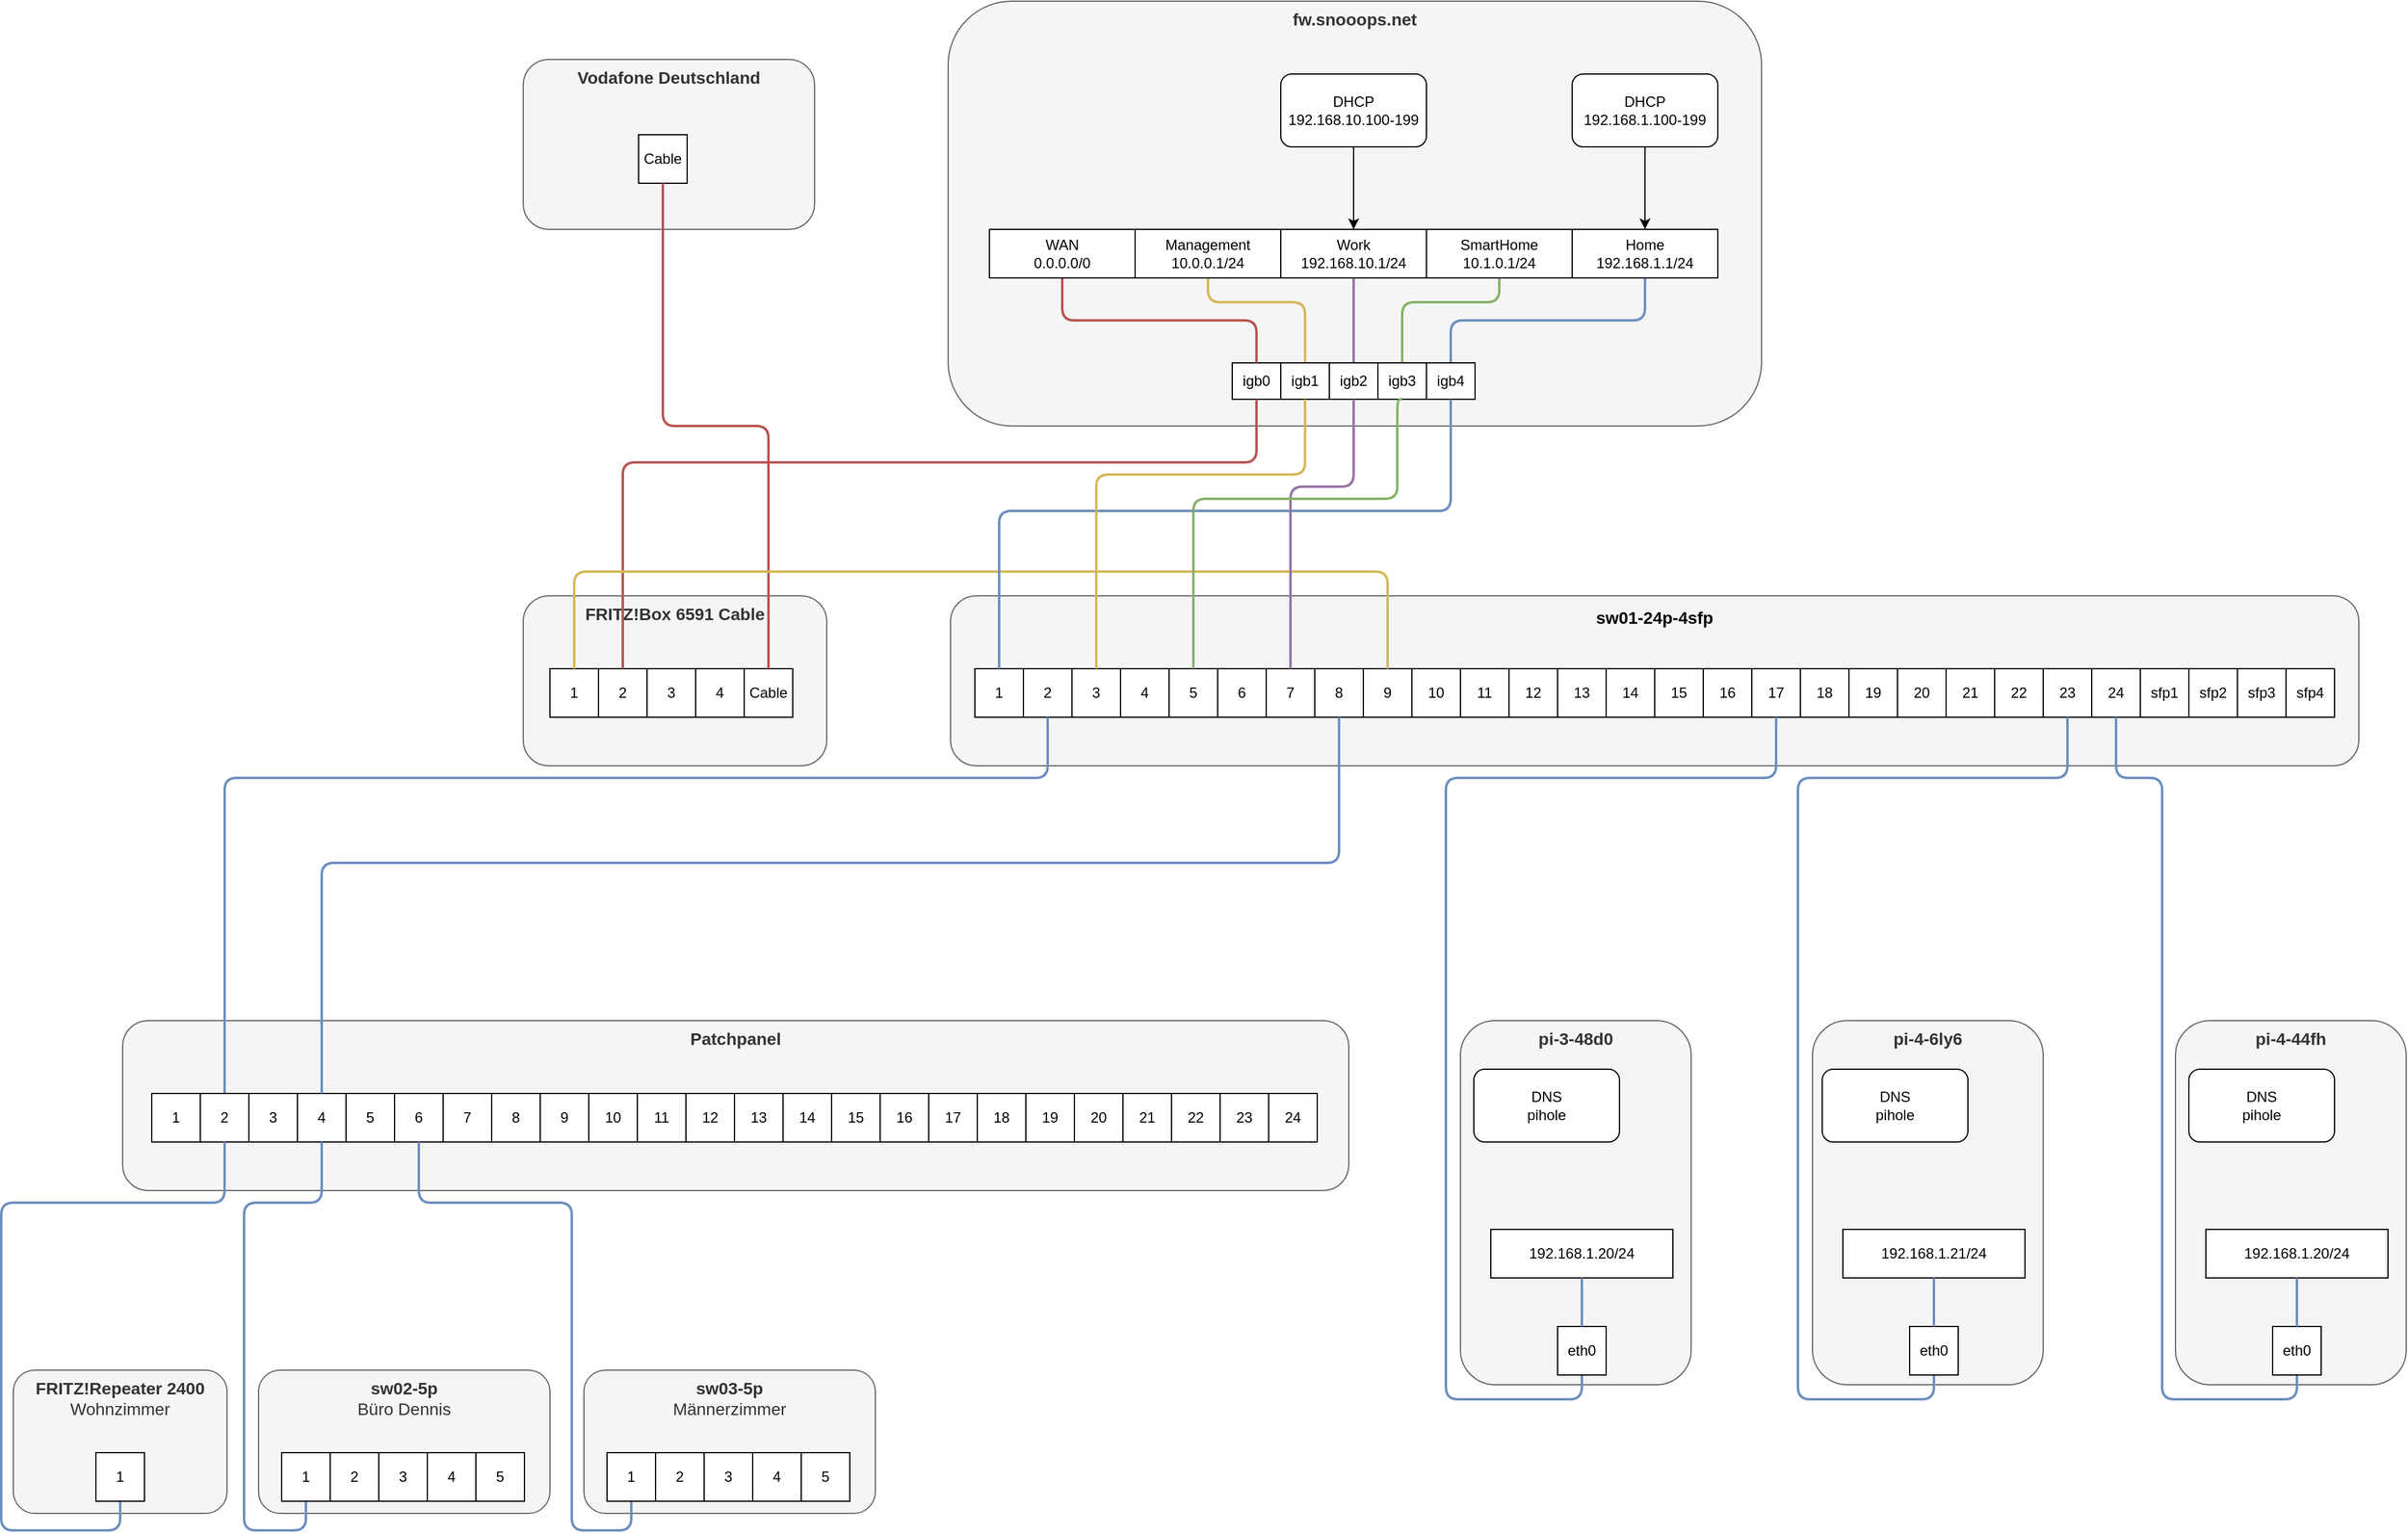 <mxfile version="21.6.6" type="github">
  <diagram name="Seite-1" id="VEH_2qXT-6uTrEfqsYG4">
    <mxGraphModel dx="2261" dy="1930" grid="1" gridSize="10" guides="1" tooltips="1" connect="1" arrows="1" fold="1" page="1" pageScale="1" pageWidth="827" pageHeight="1169" math="0" shadow="0">
      <root>
        <mxCell id="0" />
        <mxCell id="1" parent="0" />
        <mxCell id="Cjj0y4kH1YC7X6QyYzFE-56" value="&lt;table cellspacing=&quot;0&quot; border=&quot;0&quot;&gt;&lt;tbody&gt;&lt;tr&gt;&lt;td valign=&quot;bottom&quot; height=&quot;19&quot; align=&quot;left&quot;&gt;&lt;font color=&quot;#000000&quot;&gt;sw01-24p-4sfp&lt;/font&gt;&lt;/td&gt;&lt;/tr&gt;&lt;/tbody&gt;&lt;/table&gt;" style="rounded=1;whiteSpace=wrap;html=1;fillColor=#f5f5f5;fontColor=#333333;strokeColor=#666666;verticalAlign=top;fontSize=14;fontStyle=1" vertex="1" parent="1">
          <mxGeometry x="42" y="380" width="1160" height="140" as="geometry" />
        </mxCell>
        <mxCell id="Cjj0y4kH1YC7X6QyYzFE-21" value="fw.snooops.net" style="rounded=1;whiteSpace=wrap;html=1;fillColor=#f5f5f5;fontColor=#333333;strokeColor=#666666;verticalAlign=top;fontSize=14;fontStyle=1" vertex="1" parent="1">
          <mxGeometry x="40" y="-110" width="670" height="350" as="geometry" />
        </mxCell>
        <mxCell id="Cjj0y4kH1YC7X6QyYzFE-1" value="igb0" style="rounded=0;whiteSpace=wrap;html=1;" vertex="1" parent="1">
          <mxGeometry x="274" y="188" width="40" height="30" as="geometry" />
        </mxCell>
        <mxCell id="Cjj0y4kH1YC7X6QyYzFE-20" style="edgeStyle=orthogonalEdgeStyle;rounded=1;orthogonalLoop=1;jettySize=auto;html=1;exitX=0.5;exitY=0;exitDx=0;exitDy=0;entryX=0.5;entryY=1;entryDx=0;entryDy=0;strokeWidth=2;endArrow=none;endFill=0;fillColor=#fff2cc;strokeColor=#d6b656;" edge="1" parent="1" source="Cjj0y4kH1YC7X6QyYzFE-2" target="Cjj0y4kH1YC7X6QyYzFE-9">
          <mxGeometry relative="1" as="geometry">
            <Array as="points">
              <mxPoint x="334" y="138" />
              <mxPoint x="254" y="138" />
            </Array>
          </mxGeometry>
        </mxCell>
        <mxCell id="Cjj0y4kH1YC7X6QyYzFE-2" value="&lt;div&gt;igb1&lt;/div&gt;" style="rounded=0;whiteSpace=wrap;html=1;" vertex="1" parent="1">
          <mxGeometry x="314" y="188" width="40" height="30" as="geometry" />
        </mxCell>
        <mxCell id="Cjj0y4kH1YC7X6QyYzFE-18" style="edgeStyle=orthogonalEdgeStyle;rounded=1;orthogonalLoop=1;jettySize=auto;html=1;exitX=0.5;exitY=0;exitDx=0;exitDy=0;entryX=0.5;entryY=1;entryDx=0;entryDy=0;strokeWidth=2;endArrow=none;endFill=0;fillColor=#e1d5e7;strokeColor=#9673a6;" edge="1" parent="1" source="Cjj0y4kH1YC7X6QyYzFE-3" target="Cjj0y4kH1YC7X6QyYzFE-7">
          <mxGeometry relative="1" as="geometry" />
        </mxCell>
        <mxCell id="Cjj0y4kH1YC7X6QyYzFE-3" value="igb2" style="rounded=0;whiteSpace=wrap;html=1;" vertex="1" parent="1">
          <mxGeometry x="354" y="188" width="40" height="30" as="geometry" />
        </mxCell>
        <mxCell id="Cjj0y4kH1YC7X6QyYzFE-19" style="edgeStyle=orthogonalEdgeStyle;rounded=1;orthogonalLoop=1;jettySize=auto;html=1;exitX=0.5;exitY=0;exitDx=0;exitDy=0;entryX=0.5;entryY=1;entryDx=0;entryDy=0;strokeWidth=2;endArrow=none;endFill=0;fillColor=#d5e8d4;strokeColor=#82b366;" edge="1" parent="1" source="Cjj0y4kH1YC7X6QyYzFE-4" target="Cjj0y4kH1YC7X6QyYzFE-8">
          <mxGeometry relative="1" as="geometry">
            <Array as="points">
              <mxPoint x="414" y="138" />
              <mxPoint x="494" y="138" />
            </Array>
          </mxGeometry>
        </mxCell>
        <mxCell id="Cjj0y4kH1YC7X6QyYzFE-4" value="&lt;div&gt;igb3&lt;/div&gt;" style="rounded=0;whiteSpace=wrap;html=1;" vertex="1" parent="1">
          <mxGeometry x="394" y="188" width="40" height="30" as="geometry" />
        </mxCell>
        <mxCell id="Cjj0y4kH1YC7X6QyYzFE-17" style="edgeStyle=orthogonalEdgeStyle;rounded=1;orthogonalLoop=1;jettySize=auto;html=1;exitX=0.5;exitY=0;exitDx=0;exitDy=0;entryX=0.5;entryY=1;entryDx=0;entryDy=0;strokeWidth=2;endArrow=none;endFill=0;fillColor=#dae8fc;strokeColor=#6c8ebf;" edge="1" parent="1" source="Cjj0y4kH1YC7X6QyYzFE-5" target="Cjj0y4kH1YC7X6QyYzFE-6">
          <mxGeometry relative="1" as="geometry" />
        </mxCell>
        <mxCell id="Cjj0y4kH1YC7X6QyYzFE-5" value="igb4" style="rounded=0;whiteSpace=wrap;html=1;" vertex="1" parent="1">
          <mxGeometry x="434" y="188" width="40" height="30" as="geometry" />
        </mxCell>
        <mxCell id="Cjj0y4kH1YC7X6QyYzFE-6" value="&lt;div&gt;Home&lt;/div&gt;&lt;div&gt;192.168.1.1/24&lt;br&gt;&lt;/div&gt;" style="rounded=0;whiteSpace=wrap;html=1;" vertex="1" parent="1">
          <mxGeometry x="554" y="78" width="120" height="40" as="geometry" />
        </mxCell>
        <mxCell id="Cjj0y4kH1YC7X6QyYzFE-7" value="&lt;div&gt;Work&lt;/div&gt;&lt;div&gt;192.168.10.1/24&lt;br&gt;&lt;/div&gt;" style="rounded=0;whiteSpace=wrap;html=1;" vertex="1" parent="1">
          <mxGeometry x="314" y="78" width="120" height="40" as="geometry" />
        </mxCell>
        <mxCell id="Cjj0y4kH1YC7X6QyYzFE-8" value="&lt;div&gt;SmartHome&lt;/div&gt;&lt;div&gt;10.1.0.1/24&lt;br&gt;&lt;/div&gt;" style="rounded=0;whiteSpace=wrap;html=1;" vertex="1" parent="1">
          <mxGeometry x="434" y="78" width="120" height="40" as="geometry" />
        </mxCell>
        <mxCell id="Cjj0y4kH1YC7X6QyYzFE-9" value="&lt;div&gt;Management&lt;/div&gt;&lt;div&gt;10.0.0.1/24&lt;br&gt;&lt;/div&gt;" style="rounded=0;whiteSpace=wrap;html=1;" vertex="1" parent="1">
          <mxGeometry x="194" y="78" width="120" height="40" as="geometry" />
        </mxCell>
        <mxCell id="Cjj0y4kH1YC7X6QyYzFE-11" style="edgeStyle=orthogonalEdgeStyle;rounded=1;orthogonalLoop=1;jettySize=auto;html=1;exitX=0.5;exitY=1;exitDx=0;exitDy=0;startArrow=none;startFill=0;endArrow=none;endFill=0;strokeWidth=2;fillColor=#f8cecc;strokeColor=#b85450;" edge="1" parent="1" source="Cjj0y4kH1YC7X6QyYzFE-10" target="Cjj0y4kH1YC7X6QyYzFE-1">
          <mxGeometry relative="1" as="geometry" />
        </mxCell>
        <mxCell id="Cjj0y4kH1YC7X6QyYzFE-10" value="&lt;div&gt;WAN&lt;/div&gt;&lt;div&gt;0.0.0.0/0&lt;br&gt;&lt;/div&gt;" style="rounded=0;whiteSpace=wrap;html=1;" vertex="1" parent="1">
          <mxGeometry x="74" y="78" width="120" height="40" as="geometry" />
        </mxCell>
        <mxCell id="Cjj0y4kH1YC7X6QyYzFE-23" style="edgeStyle=orthogonalEdgeStyle;rounded=0;orthogonalLoop=1;jettySize=auto;html=1;entryX=0.5;entryY=0;entryDx=0;entryDy=0;" edge="1" parent="1" source="Cjj0y4kH1YC7X6QyYzFE-22" target="Cjj0y4kH1YC7X6QyYzFE-6">
          <mxGeometry relative="1" as="geometry" />
        </mxCell>
        <mxCell id="Cjj0y4kH1YC7X6QyYzFE-22" value="&lt;div&gt;DHCP&lt;/div&gt;&lt;div&gt;192.168.1.100-199&lt;br&gt;&lt;/div&gt;" style="rounded=1;whiteSpace=wrap;html=1;" vertex="1" parent="1">
          <mxGeometry x="554" y="-50" width="120" height="60" as="geometry" />
        </mxCell>
        <mxCell id="Cjj0y4kH1YC7X6QyYzFE-27" style="edgeStyle=orthogonalEdgeStyle;rounded=0;orthogonalLoop=1;jettySize=auto;html=1;" edge="1" parent="1" source="Cjj0y4kH1YC7X6QyYzFE-26" target="Cjj0y4kH1YC7X6QyYzFE-7">
          <mxGeometry relative="1" as="geometry" />
        </mxCell>
        <mxCell id="Cjj0y4kH1YC7X6QyYzFE-26" value="&lt;div&gt;DHCP&lt;br&gt;&lt;/div&gt;192.168.10.100-199" style="rounded=1;whiteSpace=wrap;html=1;" vertex="1" parent="1">
          <mxGeometry x="314" y="-50" width="120" height="60" as="geometry" />
        </mxCell>
        <mxCell id="Cjj0y4kH1YC7X6QyYzFE-28" value="1" style="rounded=0;whiteSpace=wrap;html=1;" vertex="1" parent="1">
          <mxGeometry x="62" y="440" width="40" height="40" as="geometry" />
        </mxCell>
        <mxCell id="Cjj0y4kH1YC7X6QyYzFE-29" value="2" style="rounded=0;whiteSpace=wrap;html=1;" vertex="1" parent="1">
          <mxGeometry x="102" y="440" width="40" height="40" as="geometry" />
        </mxCell>
        <mxCell id="Cjj0y4kH1YC7X6QyYzFE-30" value="3" style="rounded=0;whiteSpace=wrap;html=1;" vertex="1" parent="1">
          <mxGeometry x="142" y="440" width="40" height="40" as="geometry" />
        </mxCell>
        <mxCell id="Cjj0y4kH1YC7X6QyYzFE-31" value="4" style="rounded=0;whiteSpace=wrap;html=1;" vertex="1" parent="1">
          <mxGeometry x="182" y="440" width="40" height="40" as="geometry" />
        </mxCell>
        <mxCell id="Cjj0y4kH1YC7X6QyYzFE-32" value="5" style="rounded=0;whiteSpace=wrap;html=1;" vertex="1" parent="1">
          <mxGeometry x="222" y="440" width="40" height="40" as="geometry" />
        </mxCell>
        <mxCell id="Cjj0y4kH1YC7X6QyYzFE-33" value="6" style="rounded=0;whiteSpace=wrap;html=1;" vertex="1" parent="1">
          <mxGeometry x="262" y="440" width="40" height="40" as="geometry" />
        </mxCell>
        <mxCell id="Cjj0y4kH1YC7X6QyYzFE-34" value="7" style="rounded=0;whiteSpace=wrap;html=1;" vertex="1" parent="1">
          <mxGeometry x="302" y="440" width="40" height="40" as="geometry" />
        </mxCell>
        <mxCell id="Cjj0y4kH1YC7X6QyYzFE-35" value="8" style="rounded=0;whiteSpace=wrap;html=1;" vertex="1" parent="1">
          <mxGeometry x="342" y="440" width="40" height="40" as="geometry" />
        </mxCell>
        <mxCell id="Cjj0y4kH1YC7X6QyYzFE-36" value="9" style="rounded=0;whiteSpace=wrap;html=1;" vertex="1" parent="1">
          <mxGeometry x="382" y="440" width="40" height="40" as="geometry" />
        </mxCell>
        <mxCell id="Cjj0y4kH1YC7X6QyYzFE-37" value="10" style="rounded=0;whiteSpace=wrap;html=1;" vertex="1" parent="1">
          <mxGeometry x="422" y="440" width="40" height="40" as="geometry" />
        </mxCell>
        <mxCell id="Cjj0y4kH1YC7X6QyYzFE-38" value="11" style="rounded=0;whiteSpace=wrap;html=1;" vertex="1" parent="1">
          <mxGeometry x="462" y="440" width="40" height="40" as="geometry" />
        </mxCell>
        <mxCell id="Cjj0y4kH1YC7X6QyYzFE-39" value="12" style="rounded=0;whiteSpace=wrap;html=1;" vertex="1" parent="1">
          <mxGeometry x="502" y="440" width="40" height="40" as="geometry" />
        </mxCell>
        <mxCell id="Cjj0y4kH1YC7X6QyYzFE-40" value="13" style="rounded=0;whiteSpace=wrap;html=1;" vertex="1" parent="1">
          <mxGeometry x="542" y="440" width="40" height="40" as="geometry" />
        </mxCell>
        <mxCell id="Cjj0y4kH1YC7X6QyYzFE-41" value="14" style="rounded=0;whiteSpace=wrap;html=1;" vertex="1" parent="1">
          <mxGeometry x="582" y="440" width="40" height="40" as="geometry" />
        </mxCell>
        <mxCell id="Cjj0y4kH1YC7X6QyYzFE-42" value="15" style="rounded=0;whiteSpace=wrap;html=1;" vertex="1" parent="1">
          <mxGeometry x="622" y="440" width="40" height="40" as="geometry" />
        </mxCell>
        <mxCell id="Cjj0y4kH1YC7X6QyYzFE-43" value="16" style="rounded=0;whiteSpace=wrap;html=1;" vertex="1" parent="1">
          <mxGeometry x="662" y="440" width="40" height="40" as="geometry" />
        </mxCell>
        <mxCell id="Cjj0y4kH1YC7X6QyYzFE-44" value="17" style="rounded=0;whiteSpace=wrap;html=1;" vertex="1" parent="1">
          <mxGeometry x="702" y="440" width="40" height="40" as="geometry" />
        </mxCell>
        <mxCell id="Cjj0y4kH1YC7X6QyYzFE-45" value="18" style="rounded=0;whiteSpace=wrap;html=1;" vertex="1" parent="1">
          <mxGeometry x="742" y="440" width="40" height="40" as="geometry" />
        </mxCell>
        <mxCell id="Cjj0y4kH1YC7X6QyYzFE-46" value="19" style="rounded=0;whiteSpace=wrap;html=1;" vertex="1" parent="1">
          <mxGeometry x="782" y="440" width="40" height="40" as="geometry" />
        </mxCell>
        <mxCell id="Cjj0y4kH1YC7X6QyYzFE-47" value="20" style="rounded=0;whiteSpace=wrap;html=1;" vertex="1" parent="1">
          <mxGeometry x="822" y="440" width="40" height="40" as="geometry" />
        </mxCell>
        <mxCell id="Cjj0y4kH1YC7X6QyYzFE-48" value="21" style="rounded=0;whiteSpace=wrap;html=1;" vertex="1" parent="1">
          <mxGeometry x="862" y="440" width="40" height="40" as="geometry" />
        </mxCell>
        <mxCell id="Cjj0y4kH1YC7X6QyYzFE-49" value="22" style="rounded=0;whiteSpace=wrap;html=1;" vertex="1" parent="1">
          <mxGeometry x="902" y="440" width="40" height="40" as="geometry" />
        </mxCell>
        <mxCell id="Cjj0y4kH1YC7X6QyYzFE-50" value="23" style="rounded=0;whiteSpace=wrap;html=1;" vertex="1" parent="1">
          <mxGeometry x="942" y="440" width="40" height="40" as="geometry" />
        </mxCell>
        <mxCell id="Cjj0y4kH1YC7X6QyYzFE-51" value="24" style="rounded=0;whiteSpace=wrap;html=1;" vertex="1" parent="1">
          <mxGeometry x="982" y="440" width="40" height="40" as="geometry" />
        </mxCell>
        <mxCell id="Cjj0y4kH1YC7X6QyYzFE-52" value="sfp1" style="rounded=0;whiteSpace=wrap;html=1;" vertex="1" parent="1">
          <mxGeometry x="1022" y="440" width="40" height="40" as="geometry" />
        </mxCell>
        <mxCell id="Cjj0y4kH1YC7X6QyYzFE-53" value="sfp2" style="rounded=0;whiteSpace=wrap;html=1;" vertex="1" parent="1">
          <mxGeometry x="1062" y="440" width="40" height="40" as="geometry" />
        </mxCell>
        <mxCell id="Cjj0y4kH1YC7X6QyYzFE-54" value="sfp3" style="rounded=0;whiteSpace=wrap;html=1;" vertex="1" parent="1">
          <mxGeometry x="1102" y="440" width="40" height="40" as="geometry" />
        </mxCell>
        <mxCell id="Cjj0y4kH1YC7X6QyYzFE-55" value="sfp4" style="rounded=0;whiteSpace=wrap;html=1;" vertex="1" parent="1">
          <mxGeometry x="1142" y="440" width="40" height="40" as="geometry" />
        </mxCell>
        <mxCell id="Cjj0y4kH1YC7X6QyYzFE-58" value="FRITZ!Box 6591 Cable" style="rounded=1;whiteSpace=wrap;html=1;fillColor=#f5f5f5;fontColor=#333333;strokeColor=#666666;verticalAlign=top;fontSize=14;fontStyle=1" vertex="1" parent="1">
          <mxGeometry x="-310" y="380" width="250" height="140" as="geometry" />
        </mxCell>
        <mxCell id="Cjj0y4kH1YC7X6QyYzFE-59" value="1" style="rounded=0;whiteSpace=wrap;html=1;" vertex="1" parent="1">
          <mxGeometry x="-288" y="440" width="40" height="40" as="geometry" />
        </mxCell>
        <mxCell id="Cjj0y4kH1YC7X6QyYzFE-60" value="2" style="rounded=0;whiteSpace=wrap;html=1;" vertex="1" parent="1">
          <mxGeometry x="-248" y="440" width="40" height="40" as="geometry" />
        </mxCell>
        <mxCell id="Cjj0y4kH1YC7X6QyYzFE-61" value="3" style="rounded=0;whiteSpace=wrap;html=1;" vertex="1" parent="1">
          <mxGeometry x="-208" y="440" width="40" height="40" as="geometry" />
        </mxCell>
        <mxCell id="Cjj0y4kH1YC7X6QyYzFE-62" value="4" style="rounded=0;whiteSpace=wrap;html=1;" vertex="1" parent="1">
          <mxGeometry x="-168" y="440" width="40" height="40" as="geometry" />
        </mxCell>
        <mxCell id="Cjj0y4kH1YC7X6QyYzFE-63" value="Cable" style="rounded=0;whiteSpace=wrap;html=1;" vertex="1" parent="1">
          <mxGeometry x="-128" y="440" width="40" height="40" as="geometry" />
        </mxCell>
        <mxCell id="Cjj0y4kH1YC7X6QyYzFE-64" value="Vodafone Deutschland" style="rounded=1;whiteSpace=wrap;html=1;fillColor=#f5f5f5;fontColor=#333333;strokeColor=#666666;verticalAlign=top;fontSize=14;fontStyle=1" vertex="1" parent="1">
          <mxGeometry x="-310" y="-62" width="240" height="140" as="geometry" />
        </mxCell>
        <mxCell id="Cjj0y4kH1YC7X6QyYzFE-65" value="Cable" style="rounded=0;whiteSpace=wrap;html=1;" vertex="1" parent="1">
          <mxGeometry x="-215" width="40" height="40" as="geometry" />
        </mxCell>
        <mxCell id="Cjj0y4kH1YC7X6QyYzFE-66" style="edgeStyle=orthogonalEdgeStyle;rounded=1;orthogonalLoop=1;jettySize=auto;html=1;exitX=0.5;exitY=1;exitDx=0;exitDy=0;startArrow=none;startFill=0;endArrow=none;endFill=0;strokeWidth=2;entryX=0.5;entryY=0;entryDx=0;entryDy=0;fillColor=#f8cecc;strokeColor=#b85450;" edge="1" parent="1" source="Cjj0y4kH1YC7X6QyYzFE-1" target="Cjj0y4kH1YC7X6QyYzFE-60">
          <mxGeometry relative="1" as="geometry">
            <mxPoint x="-185" y="50" as="sourcePoint" />
            <mxPoint x="-98" y="450" as="targetPoint" />
            <Array as="points">
              <mxPoint x="294" y="270" />
              <mxPoint x="-228" y="270" />
            </Array>
          </mxGeometry>
        </mxCell>
        <mxCell id="Cjj0y4kH1YC7X6QyYzFE-57" style="edgeStyle=orthogonalEdgeStyle;rounded=1;orthogonalLoop=1;jettySize=auto;html=1;exitX=0.5;exitY=1;exitDx=0;exitDy=0;startArrow=none;startFill=0;endArrow=none;endFill=0;strokeWidth=2;entryX=0.5;entryY=0;entryDx=0;entryDy=0;fillColor=#f8cecc;strokeColor=#b85450;" edge="1" parent="1" source="Cjj0y4kH1YC7X6QyYzFE-65" target="Cjj0y4kH1YC7X6QyYzFE-63">
          <mxGeometry relative="1" as="geometry">
            <mxPoint x="142" y="280" as="sourcePoint" />
            <mxPoint x="302" y="350" as="targetPoint" />
          </mxGeometry>
        </mxCell>
        <mxCell id="Cjj0y4kH1YC7X6QyYzFE-68" style="edgeStyle=orthogonalEdgeStyle;rounded=1;orthogonalLoop=1;jettySize=auto;html=1;exitX=0.5;exitY=0;exitDx=0;exitDy=0;startArrow=none;startFill=0;endArrow=none;endFill=0;strokeWidth=2;entryX=0.5;entryY=0;entryDx=0;entryDy=0;fillColor=#fff2cc;strokeColor=#d6b656;" edge="1" parent="1" source="Cjj0y4kH1YC7X6QyYzFE-36" target="Cjj0y4kH1YC7X6QyYzFE-59">
          <mxGeometry relative="1" as="geometry">
            <mxPoint x="304" y="228" as="sourcePoint" />
            <mxPoint x="-218" y="450" as="targetPoint" />
            <Array as="points">
              <mxPoint x="402" y="360" />
              <mxPoint x="-268" y="360" />
            </Array>
          </mxGeometry>
        </mxCell>
        <mxCell id="Cjj0y4kH1YC7X6QyYzFE-70" style="edgeStyle=orthogonalEdgeStyle;rounded=1;orthogonalLoop=1;jettySize=auto;html=1;exitX=0.5;exitY=0;exitDx=0;exitDy=0;entryX=0.5;entryY=1;entryDx=0;entryDy=0;strokeWidth=2;endArrow=none;endFill=0;fillColor=#dae8fc;strokeColor=#6c8ebf;" edge="1" parent="1" source="Cjj0y4kH1YC7X6QyYzFE-28" target="Cjj0y4kH1YC7X6QyYzFE-5">
          <mxGeometry relative="1" as="geometry">
            <mxPoint x="510" y="379.45" as="sourcePoint" />
            <mxPoint x="670" y="309.45" as="targetPoint" />
            <Array as="points">
              <mxPoint x="82" y="310" />
              <mxPoint x="454" y="310" />
            </Array>
          </mxGeometry>
        </mxCell>
        <mxCell id="Cjj0y4kH1YC7X6QyYzFE-71" style="edgeStyle=orthogonalEdgeStyle;rounded=1;orthogonalLoop=1;jettySize=auto;html=1;exitX=0.5;exitY=0;exitDx=0;exitDy=0;entryX=0.5;entryY=1;entryDx=0;entryDy=0;strokeWidth=2;endArrow=none;endFill=0;fillColor=#e1d5e7;strokeColor=#9673a6;" edge="1" parent="1" source="Cjj0y4kH1YC7X6QyYzFE-34" target="Cjj0y4kH1YC7X6QyYzFE-3">
          <mxGeometry relative="1" as="geometry">
            <mxPoint x="384" y="198" as="sourcePoint" />
            <mxPoint x="384" y="128" as="targetPoint" />
            <Array as="points">
              <mxPoint x="322" y="290" />
              <mxPoint x="374" y="290" />
            </Array>
          </mxGeometry>
        </mxCell>
        <mxCell id="Cjj0y4kH1YC7X6QyYzFE-74" style="edgeStyle=orthogonalEdgeStyle;rounded=1;orthogonalLoop=1;jettySize=auto;html=1;exitX=0.5;exitY=0;exitDx=0;exitDy=0;entryX=0.5;entryY=1;entryDx=0;entryDy=0;strokeWidth=2;endArrow=none;endFill=0;fillColor=#fff2cc;strokeColor=#d6b656;" edge="1" parent="1" source="Cjj0y4kH1YC7X6QyYzFE-30" target="Cjj0y4kH1YC7X6QyYzFE-2">
          <mxGeometry relative="1" as="geometry">
            <mxPoint x="250" y="370" as="sourcePoint" />
            <mxPoint x="170" y="300" as="targetPoint" />
            <Array as="points">
              <mxPoint x="162" y="280" />
              <mxPoint x="334" y="280" />
            </Array>
          </mxGeometry>
        </mxCell>
        <mxCell id="Cjj0y4kH1YC7X6QyYzFE-75" style="edgeStyle=orthogonalEdgeStyle;rounded=1;orthogonalLoop=1;jettySize=auto;html=1;exitX=0.5;exitY=0;exitDx=0;exitDy=0;entryX=0.5;entryY=1;entryDx=0;entryDy=0;strokeWidth=2;endArrow=none;endFill=0;fillColor=#d5e8d4;strokeColor=#82b366;" edge="1" parent="1" source="Cjj0y4kH1YC7X6QyYzFE-32" target="Cjj0y4kH1YC7X6QyYzFE-4">
          <mxGeometry relative="1" as="geometry">
            <mxPoint x="290" y="370" as="sourcePoint" />
            <mxPoint x="370" y="300" as="targetPoint" />
            <Array as="points">
              <mxPoint x="242" y="300" />
              <mxPoint x="410" y="300" />
              <mxPoint x="410" y="218" />
            </Array>
          </mxGeometry>
        </mxCell>
        <mxCell id="Cjj0y4kH1YC7X6QyYzFE-76" value="pi-4-44fh" style="rounded=1;whiteSpace=wrap;html=1;fillColor=#f5f5f5;fontColor=#333333;strokeColor=#666666;verticalAlign=top;fontSize=14;fontStyle=1" vertex="1" parent="1">
          <mxGeometry x="1051" y="730" width="190" height="300" as="geometry" />
        </mxCell>
        <mxCell id="Cjj0y4kH1YC7X6QyYzFE-90" style="edgeStyle=orthogonalEdgeStyle;shape=connector;rounded=1;orthogonalLoop=1;jettySize=auto;html=1;exitX=0.5;exitY=1;exitDx=0;exitDy=0;entryX=0.5;entryY=1;entryDx=0;entryDy=0;labelBackgroundColor=default;strokeColor=#6c8ebf;strokeWidth=2;fontFamily=Helvetica;fontSize=11;fontColor=default;endArrow=none;endFill=0;fillColor=#dae8fc;" edge="1" parent="1" source="Cjj0y4kH1YC7X6QyYzFE-77" target="Cjj0y4kH1YC7X6QyYzFE-51">
          <mxGeometry relative="1" as="geometry">
            <Array as="points">
              <mxPoint x="1151" y="1042" />
              <mxPoint x="1040" y="1042" />
              <mxPoint x="1040" y="530" />
              <mxPoint x="1002" y="530" />
            </Array>
          </mxGeometry>
        </mxCell>
        <mxCell id="Cjj0y4kH1YC7X6QyYzFE-77" value="eth0" style="rounded=0;whiteSpace=wrap;html=1;" vertex="1" parent="1">
          <mxGeometry x="1131" y="982" width="40" height="40" as="geometry" />
        </mxCell>
        <mxCell id="Cjj0y4kH1YC7X6QyYzFE-78" value="192.168.1.20/24" style="rounded=0;whiteSpace=wrap;html=1;" vertex="1" parent="1">
          <mxGeometry x="1076" y="902" width="150" height="40" as="geometry" />
        </mxCell>
        <mxCell id="Cjj0y4kH1YC7X6QyYzFE-79" style="edgeStyle=orthogonalEdgeStyle;rounded=1;orthogonalLoop=1;jettySize=auto;html=1;entryX=0.5;entryY=1;entryDx=0;entryDy=0;strokeWidth=2;endArrow=none;endFill=0;fillColor=#dae8fc;strokeColor=#6c8ebf;" edge="1" parent="1" source="Cjj0y4kH1YC7X6QyYzFE-77" target="Cjj0y4kH1YC7X6QyYzFE-78">
          <mxGeometry relative="1" as="geometry">
            <mxPoint x="1065.5" y="1152" as="sourcePoint" />
            <mxPoint x="1225.5" y="1082" as="targetPoint" />
          </mxGeometry>
        </mxCell>
        <mxCell id="Cjj0y4kH1YC7X6QyYzFE-80" value="pi-4-6ly6" style="rounded=1;whiteSpace=wrap;html=1;fillColor=#f5f5f5;fontColor=#333333;strokeColor=#666666;verticalAlign=top;fontSize=14;fontStyle=1" vertex="1" parent="1">
          <mxGeometry x="752" y="730" width="190" height="300" as="geometry" />
        </mxCell>
        <mxCell id="Cjj0y4kH1YC7X6QyYzFE-89" style="edgeStyle=orthogonalEdgeStyle;shape=connector;rounded=1;orthogonalLoop=1;jettySize=auto;html=1;exitX=0.5;exitY=1;exitDx=0;exitDy=0;entryX=0.5;entryY=1;entryDx=0;entryDy=0;labelBackgroundColor=default;strokeColor=#6c8ebf;strokeWidth=2;fontFamily=Helvetica;fontSize=11;fontColor=default;endArrow=none;endFill=0;fillColor=#dae8fc;" edge="1" parent="1" source="Cjj0y4kH1YC7X6QyYzFE-81" target="Cjj0y4kH1YC7X6QyYzFE-50">
          <mxGeometry relative="1" as="geometry">
            <Array as="points">
              <mxPoint x="852" y="1042" />
              <mxPoint x="740" y="1042" />
              <mxPoint x="740" y="530" />
              <mxPoint x="962" y="530" />
            </Array>
          </mxGeometry>
        </mxCell>
        <mxCell id="Cjj0y4kH1YC7X6QyYzFE-81" value="eth0" style="rounded=0;whiteSpace=wrap;html=1;" vertex="1" parent="1">
          <mxGeometry x="832" y="982" width="40" height="40" as="geometry" />
        </mxCell>
        <mxCell id="Cjj0y4kH1YC7X6QyYzFE-82" value="192.168.1.21/24" style="rounded=0;whiteSpace=wrap;html=1;" vertex="1" parent="1">
          <mxGeometry x="777" y="902" width="150" height="40" as="geometry" />
        </mxCell>
        <mxCell id="Cjj0y4kH1YC7X6QyYzFE-83" style="edgeStyle=orthogonalEdgeStyle;rounded=1;orthogonalLoop=1;jettySize=auto;html=1;entryX=0.5;entryY=1;entryDx=0;entryDy=0;strokeWidth=2;endArrow=none;endFill=0;fillColor=#dae8fc;strokeColor=#6c8ebf;" edge="1" parent="1" source="Cjj0y4kH1YC7X6QyYzFE-81" target="Cjj0y4kH1YC7X6QyYzFE-82">
          <mxGeometry relative="1" as="geometry">
            <mxPoint x="766.5" y="1152" as="sourcePoint" />
            <mxPoint x="926.5" y="1082" as="targetPoint" />
          </mxGeometry>
        </mxCell>
        <mxCell id="Cjj0y4kH1YC7X6QyYzFE-84" value="&lt;div&gt;DNS&lt;/div&gt;&lt;div&gt;pihole&lt;br&gt;&lt;/div&gt;" style="rounded=1;whiteSpace=wrap;html=1;" vertex="1" parent="1">
          <mxGeometry x="760" y="770" width="120" height="60" as="geometry" />
        </mxCell>
        <mxCell id="Cjj0y4kH1YC7X6QyYzFE-85" value="&lt;div&gt;DNS&lt;/div&gt;&lt;div&gt;pihole&lt;br&gt;&lt;/div&gt;" style="rounded=1;whiteSpace=wrap;html=1;" vertex="1" parent="1">
          <mxGeometry x="1062" y="770" width="120" height="60" as="geometry" />
        </mxCell>
        <mxCell id="Cjj0y4kH1YC7X6QyYzFE-91" value="pi-3-48d0" style="rounded=1;whiteSpace=wrap;html=1;fillColor=#f5f5f5;fontColor=#333333;strokeColor=#666666;verticalAlign=top;fontSize=14;fontStyle=1" vertex="1" parent="1">
          <mxGeometry x="462" y="730" width="190" height="300" as="geometry" />
        </mxCell>
        <mxCell id="Cjj0y4kH1YC7X6QyYzFE-96" style="edgeStyle=orthogonalEdgeStyle;shape=connector;rounded=1;orthogonalLoop=1;jettySize=auto;html=1;exitX=0.5;exitY=1;exitDx=0;exitDy=0;entryX=0.5;entryY=1;entryDx=0;entryDy=0;labelBackgroundColor=default;strokeColor=#6c8ebf;strokeWidth=2;fontFamily=Helvetica;fontSize=11;fontColor=default;endArrow=none;endFill=0;fillColor=#dae8fc;" edge="1" parent="1" source="Cjj0y4kH1YC7X6QyYzFE-92" target="Cjj0y4kH1YC7X6QyYzFE-44">
          <mxGeometry relative="1" as="geometry">
            <Array as="points">
              <mxPoint x="562" y="1042" />
              <mxPoint x="450" y="1042" />
              <mxPoint x="450" y="530" />
              <mxPoint x="722" y="530" />
            </Array>
          </mxGeometry>
        </mxCell>
        <mxCell id="Cjj0y4kH1YC7X6QyYzFE-92" value="eth0" style="rounded=0;whiteSpace=wrap;html=1;" vertex="1" parent="1">
          <mxGeometry x="542" y="982" width="40" height="40" as="geometry" />
        </mxCell>
        <mxCell id="Cjj0y4kH1YC7X6QyYzFE-93" value="192.168.1.20/24" style="rounded=0;whiteSpace=wrap;html=1;" vertex="1" parent="1">
          <mxGeometry x="487" y="902" width="150" height="40" as="geometry" />
        </mxCell>
        <mxCell id="Cjj0y4kH1YC7X6QyYzFE-94" style="edgeStyle=orthogonalEdgeStyle;rounded=1;orthogonalLoop=1;jettySize=auto;html=1;entryX=0.5;entryY=1;entryDx=0;entryDy=0;strokeWidth=2;endArrow=none;endFill=0;fillColor=#dae8fc;strokeColor=#6c8ebf;" edge="1" parent="1" source="Cjj0y4kH1YC7X6QyYzFE-92" target="Cjj0y4kH1YC7X6QyYzFE-93">
          <mxGeometry relative="1" as="geometry">
            <mxPoint x="476.5" y="1152" as="sourcePoint" />
            <mxPoint x="636.5" y="1082" as="targetPoint" />
          </mxGeometry>
        </mxCell>
        <mxCell id="Cjj0y4kH1YC7X6QyYzFE-95" value="&lt;div&gt;DNS&lt;/div&gt;&lt;div&gt;pihole&lt;br&gt;&lt;/div&gt;" style="rounded=1;whiteSpace=wrap;html=1;" vertex="1" parent="1">
          <mxGeometry x="473" y="770" width="120" height="60" as="geometry" />
        </mxCell>
        <mxCell id="Cjj0y4kH1YC7X6QyYzFE-97" value="Patchpanel" style="rounded=1;whiteSpace=wrap;html=1;fillColor=#f5f5f5;fontColor=#333333;strokeColor=#666666;verticalAlign=top;fontSize=14;fontStyle=1" vertex="1" parent="1">
          <mxGeometry x="-640" y="730" width="1010" height="140" as="geometry" />
        </mxCell>
        <mxCell id="Cjj0y4kH1YC7X6QyYzFE-99" value="1" style="rounded=0;whiteSpace=wrap;html=1;" vertex="1" parent="1">
          <mxGeometry x="-616" y="790" width="40" height="40" as="geometry" />
        </mxCell>
        <mxCell id="Cjj0y4kH1YC7X6QyYzFE-145" style="edgeStyle=orthogonalEdgeStyle;shape=connector;rounded=1;orthogonalLoop=1;jettySize=auto;html=1;exitX=0.5;exitY=0;exitDx=0;exitDy=0;entryX=0.5;entryY=1;entryDx=0;entryDy=0;labelBackgroundColor=default;strokeColor=#6c8ebf;strokeWidth=2;fontFamily=Helvetica;fontSize=11;fontColor=default;endArrow=none;endFill=0;fillColor=#dae8fc;" edge="1" parent="1" source="Cjj0y4kH1YC7X6QyYzFE-100" target="Cjj0y4kH1YC7X6QyYzFE-29">
          <mxGeometry relative="1" as="geometry">
            <Array as="points">
              <mxPoint x="-556" y="530" />
              <mxPoint x="122" y="530" />
            </Array>
          </mxGeometry>
        </mxCell>
        <mxCell id="Cjj0y4kH1YC7X6QyYzFE-100" value="2" style="rounded=0;whiteSpace=wrap;html=1;" vertex="1" parent="1">
          <mxGeometry x="-576" y="790" width="40" height="40" as="geometry" />
        </mxCell>
        <mxCell id="Cjj0y4kH1YC7X6QyYzFE-101" value="3" style="rounded=0;whiteSpace=wrap;html=1;" vertex="1" parent="1">
          <mxGeometry x="-536" y="790" width="40" height="40" as="geometry" />
        </mxCell>
        <mxCell id="Cjj0y4kH1YC7X6QyYzFE-102" value="4" style="rounded=0;whiteSpace=wrap;html=1;" vertex="1" parent="1">
          <mxGeometry x="-496" y="790" width="40" height="40" as="geometry" />
        </mxCell>
        <mxCell id="Cjj0y4kH1YC7X6QyYzFE-103" value="5" style="rounded=0;whiteSpace=wrap;html=1;" vertex="1" parent="1">
          <mxGeometry x="-456" y="790" width="40" height="40" as="geometry" />
        </mxCell>
        <mxCell id="Cjj0y4kH1YC7X6QyYzFE-104" value="6" style="rounded=0;whiteSpace=wrap;html=1;" vertex="1" parent="1">
          <mxGeometry x="-416" y="790" width="40" height="40" as="geometry" />
        </mxCell>
        <mxCell id="Cjj0y4kH1YC7X6QyYzFE-105" value="7" style="rounded=0;whiteSpace=wrap;html=1;" vertex="1" parent="1">
          <mxGeometry x="-376" y="790" width="40" height="40" as="geometry" />
        </mxCell>
        <mxCell id="Cjj0y4kH1YC7X6QyYzFE-106" value="8" style="rounded=0;whiteSpace=wrap;html=1;" vertex="1" parent="1">
          <mxGeometry x="-336" y="790" width="40" height="40" as="geometry" />
        </mxCell>
        <mxCell id="Cjj0y4kH1YC7X6QyYzFE-107" value="9" style="rounded=0;whiteSpace=wrap;html=1;" vertex="1" parent="1">
          <mxGeometry x="-296" y="790" width="40" height="40" as="geometry" />
        </mxCell>
        <mxCell id="Cjj0y4kH1YC7X6QyYzFE-108" value="10" style="rounded=0;whiteSpace=wrap;html=1;" vertex="1" parent="1">
          <mxGeometry x="-256" y="790" width="40" height="40" as="geometry" />
        </mxCell>
        <mxCell id="Cjj0y4kH1YC7X6QyYzFE-109" value="11" style="rounded=0;whiteSpace=wrap;html=1;" vertex="1" parent="1">
          <mxGeometry x="-216" y="790" width="40" height="40" as="geometry" />
        </mxCell>
        <mxCell id="Cjj0y4kH1YC7X6QyYzFE-110" value="12" style="rounded=0;whiteSpace=wrap;html=1;" vertex="1" parent="1">
          <mxGeometry x="-176" y="790" width="40" height="40" as="geometry" />
        </mxCell>
        <mxCell id="Cjj0y4kH1YC7X6QyYzFE-111" value="13" style="rounded=0;whiteSpace=wrap;html=1;" vertex="1" parent="1">
          <mxGeometry x="-136" y="790" width="40" height="40" as="geometry" />
        </mxCell>
        <mxCell id="Cjj0y4kH1YC7X6QyYzFE-112" value="14" style="rounded=0;whiteSpace=wrap;html=1;" vertex="1" parent="1">
          <mxGeometry x="-96" y="790" width="40" height="40" as="geometry" />
        </mxCell>
        <mxCell id="Cjj0y4kH1YC7X6QyYzFE-113" value="15" style="rounded=0;whiteSpace=wrap;html=1;" vertex="1" parent="1">
          <mxGeometry x="-56" y="790" width="40" height="40" as="geometry" />
        </mxCell>
        <mxCell id="Cjj0y4kH1YC7X6QyYzFE-114" value="16" style="rounded=0;whiteSpace=wrap;html=1;" vertex="1" parent="1">
          <mxGeometry x="-16" y="790" width="40" height="40" as="geometry" />
        </mxCell>
        <mxCell id="Cjj0y4kH1YC7X6QyYzFE-115" value="17" style="rounded=0;whiteSpace=wrap;html=1;" vertex="1" parent="1">
          <mxGeometry x="24" y="790" width="40" height="40" as="geometry" />
        </mxCell>
        <mxCell id="Cjj0y4kH1YC7X6QyYzFE-116" value="18" style="rounded=0;whiteSpace=wrap;html=1;" vertex="1" parent="1">
          <mxGeometry x="64" y="790" width="40" height="40" as="geometry" />
        </mxCell>
        <mxCell id="Cjj0y4kH1YC7X6QyYzFE-117" value="19" style="rounded=0;whiteSpace=wrap;html=1;" vertex="1" parent="1">
          <mxGeometry x="104" y="790" width="40" height="40" as="geometry" />
        </mxCell>
        <mxCell id="Cjj0y4kH1YC7X6QyYzFE-118" value="20" style="rounded=0;whiteSpace=wrap;html=1;" vertex="1" parent="1">
          <mxGeometry x="144" y="790" width="40" height="40" as="geometry" />
        </mxCell>
        <mxCell id="Cjj0y4kH1YC7X6QyYzFE-119" value="21" style="rounded=0;whiteSpace=wrap;html=1;" vertex="1" parent="1">
          <mxGeometry x="184" y="790" width="40" height="40" as="geometry" />
        </mxCell>
        <mxCell id="Cjj0y4kH1YC7X6QyYzFE-120" value="22" style="rounded=0;whiteSpace=wrap;html=1;" vertex="1" parent="1">
          <mxGeometry x="224" y="790" width="40" height="40" as="geometry" />
        </mxCell>
        <mxCell id="Cjj0y4kH1YC7X6QyYzFE-121" value="23" style="rounded=0;whiteSpace=wrap;html=1;" vertex="1" parent="1">
          <mxGeometry x="264" y="790" width="40" height="40" as="geometry" />
        </mxCell>
        <mxCell id="Cjj0y4kH1YC7X6QyYzFE-122" value="24" style="rounded=0;whiteSpace=wrap;html=1;" vertex="1" parent="1">
          <mxGeometry x="304" y="790" width="40" height="40" as="geometry" />
        </mxCell>
        <mxCell id="Cjj0y4kH1YC7X6QyYzFE-123" style="edgeStyle=orthogonalEdgeStyle;shape=connector;rounded=1;orthogonalLoop=1;jettySize=auto;html=1;exitX=0.5;exitY=1;exitDx=0;exitDy=0;entryX=0.5;entryY=0;entryDx=0;entryDy=0;labelBackgroundColor=default;strokeColor=#6c8ebf;strokeWidth=2;fontFamily=Helvetica;fontSize=11;fontColor=default;endArrow=none;endFill=0;fillColor=#dae8fc;shadow=0;" edge="1" parent="1" source="Cjj0y4kH1YC7X6QyYzFE-35" target="Cjj0y4kH1YC7X6QyYzFE-102">
          <mxGeometry relative="1" as="geometry">
            <Array as="points">
              <mxPoint x="362" y="600" />
              <mxPoint x="-476" y="600" />
            </Array>
          </mxGeometry>
        </mxCell>
        <mxCell id="Cjj0y4kH1YC7X6QyYzFE-124" value="&lt;div&gt;sw02-5p&lt;/div&gt;&lt;div&gt;&lt;span style=&quot;font-weight: normal;&quot;&gt;Büro Dennis&lt;/span&gt;&lt;br&gt;&lt;/div&gt;" style="rounded=1;whiteSpace=wrap;html=1;fillColor=#f5f5f5;fontColor=#333333;strokeColor=#666666;verticalAlign=top;fontSize=14;fontStyle=1" vertex="1" parent="1">
          <mxGeometry x="-528" y="1018" width="240" height="118" as="geometry" />
        </mxCell>
        <mxCell id="Cjj0y4kH1YC7X6QyYzFE-135" style="edgeStyle=orthogonalEdgeStyle;shape=connector;rounded=1;orthogonalLoop=1;jettySize=auto;html=1;exitX=0.5;exitY=1;exitDx=0;exitDy=0;labelBackgroundColor=default;strokeColor=#6c8ebf;strokeWidth=2;fontFamily=Helvetica;fontSize=11;fontColor=default;endArrow=none;endFill=0;fillColor=#dae8fc;" edge="1" parent="1" source="Cjj0y4kH1YC7X6QyYzFE-129" target="Cjj0y4kH1YC7X6QyYzFE-102">
          <mxGeometry relative="1" as="geometry">
            <Array as="points">
              <mxPoint x="-489" y="1150" />
              <mxPoint x="-540" y="1150" />
              <mxPoint x="-540" y="880" />
              <mxPoint x="-476" y="880" />
            </Array>
          </mxGeometry>
        </mxCell>
        <mxCell id="Cjj0y4kH1YC7X6QyYzFE-129" value="1" style="rounded=0;whiteSpace=wrap;html=1;" vertex="1" parent="1">
          <mxGeometry x="-509" y="1086" width="40" height="40" as="geometry" />
        </mxCell>
        <mxCell id="Cjj0y4kH1YC7X6QyYzFE-130" value="2" style="rounded=0;whiteSpace=wrap;html=1;" vertex="1" parent="1">
          <mxGeometry x="-469" y="1086" width="40" height="40" as="geometry" />
        </mxCell>
        <mxCell id="Cjj0y4kH1YC7X6QyYzFE-131" value="3" style="rounded=0;whiteSpace=wrap;html=1;" vertex="1" parent="1">
          <mxGeometry x="-429" y="1086" width="40" height="40" as="geometry" />
        </mxCell>
        <mxCell id="Cjj0y4kH1YC7X6QyYzFE-132" value="4" style="rounded=0;whiteSpace=wrap;html=1;" vertex="1" parent="1">
          <mxGeometry x="-389" y="1086" width="40" height="40" as="geometry" />
        </mxCell>
        <mxCell id="Cjj0y4kH1YC7X6QyYzFE-133" value="5" style="rounded=0;whiteSpace=wrap;html=1;" vertex="1" parent="1">
          <mxGeometry x="-349" y="1086" width="40" height="40" as="geometry" />
        </mxCell>
        <mxCell id="Cjj0y4kH1YC7X6QyYzFE-136" value="&lt;div&gt;sw03-5p&lt;/div&gt;&lt;div&gt;&lt;span style=&quot;font-weight: normal;&quot;&gt;Männerzimmer&lt;/span&gt;&lt;br&gt;&lt;/div&gt;" style="rounded=1;whiteSpace=wrap;html=1;fillColor=#f5f5f5;fontColor=#333333;strokeColor=#666666;verticalAlign=top;fontSize=14;fontStyle=1" vertex="1" parent="1">
          <mxGeometry x="-260" y="1018" width="240" height="118" as="geometry" />
        </mxCell>
        <mxCell id="Cjj0y4kH1YC7X6QyYzFE-142" style="edgeStyle=orthogonalEdgeStyle;shape=connector;rounded=1;orthogonalLoop=1;jettySize=auto;html=1;exitX=0.5;exitY=1;exitDx=0;exitDy=0;labelBackgroundColor=default;strokeColor=#6c8ebf;strokeWidth=2;fontFamily=Helvetica;fontSize=11;fontColor=default;endArrow=none;endFill=0;fillColor=#dae8fc;entryX=0.5;entryY=1;entryDx=0;entryDy=0;" edge="1" parent="1" source="Cjj0y4kH1YC7X6QyYzFE-137" target="Cjj0y4kH1YC7X6QyYzFE-104">
          <mxGeometry relative="1" as="geometry">
            <Array as="points">
              <mxPoint x="-221" y="1150" />
              <mxPoint x="-270" y="1150" />
              <mxPoint x="-270" y="880" />
              <mxPoint x="-396" y="880" />
            </Array>
          </mxGeometry>
        </mxCell>
        <mxCell id="Cjj0y4kH1YC7X6QyYzFE-137" value="1" style="rounded=0;whiteSpace=wrap;html=1;" vertex="1" parent="1">
          <mxGeometry x="-241" y="1086" width="40" height="40" as="geometry" />
        </mxCell>
        <mxCell id="Cjj0y4kH1YC7X6QyYzFE-138" value="2" style="rounded=0;whiteSpace=wrap;html=1;" vertex="1" parent="1">
          <mxGeometry x="-201" y="1086" width="40" height="40" as="geometry" />
        </mxCell>
        <mxCell id="Cjj0y4kH1YC7X6QyYzFE-139" value="3" style="rounded=0;whiteSpace=wrap;html=1;" vertex="1" parent="1">
          <mxGeometry x="-161" y="1086" width="40" height="40" as="geometry" />
        </mxCell>
        <mxCell id="Cjj0y4kH1YC7X6QyYzFE-140" value="4" style="rounded=0;whiteSpace=wrap;html=1;" vertex="1" parent="1">
          <mxGeometry x="-121" y="1086" width="40" height="40" as="geometry" />
        </mxCell>
        <mxCell id="Cjj0y4kH1YC7X6QyYzFE-141" value="5" style="rounded=0;whiteSpace=wrap;html=1;" vertex="1" parent="1">
          <mxGeometry x="-81" y="1086" width="40" height="40" as="geometry" />
        </mxCell>
        <mxCell id="Cjj0y4kH1YC7X6QyYzFE-146" value="&lt;div&gt;FRITZ!Repeater 2400&lt;br&gt;&lt;/div&gt;&lt;div&gt;&lt;span style=&quot;font-weight: normal;&quot;&gt;Wohnzimmer&lt;/span&gt;&lt;br&gt;&lt;/div&gt;" style="rounded=1;whiteSpace=wrap;html=1;fillColor=#f5f5f5;fontColor=#333333;strokeColor=#666666;verticalAlign=top;fontSize=14;fontStyle=1" vertex="1" parent="1">
          <mxGeometry x="-730" y="1018" width="176" height="118" as="geometry" />
        </mxCell>
        <mxCell id="Cjj0y4kH1YC7X6QyYzFE-152" style="edgeStyle=orthogonalEdgeStyle;shape=connector;rounded=1;orthogonalLoop=1;jettySize=auto;html=1;exitX=0.5;exitY=1;exitDx=0;exitDy=0;entryX=0.5;entryY=1;entryDx=0;entryDy=0;labelBackgroundColor=default;strokeColor=#6c8ebf;strokeWidth=2;fontFamily=Helvetica;fontSize=11;fontColor=default;endArrow=none;endFill=0;fillColor=#dae8fc;" edge="1" parent="1" source="Cjj0y4kH1YC7X6QyYzFE-147" target="Cjj0y4kH1YC7X6QyYzFE-100">
          <mxGeometry relative="1" as="geometry">
            <Array as="points">
              <mxPoint x="-642" y="1150" />
              <mxPoint x="-740" y="1150" />
              <mxPoint x="-740" y="880" />
              <mxPoint x="-556" y="880" />
            </Array>
          </mxGeometry>
        </mxCell>
        <mxCell id="Cjj0y4kH1YC7X6QyYzFE-147" value="1" style="rounded=0;whiteSpace=wrap;html=1;" vertex="1" parent="1">
          <mxGeometry x="-662" y="1086" width="40" height="40" as="geometry" />
        </mxCell>
      </root>
    </mxGraphModel>
  </diagram>
</mxfile>
